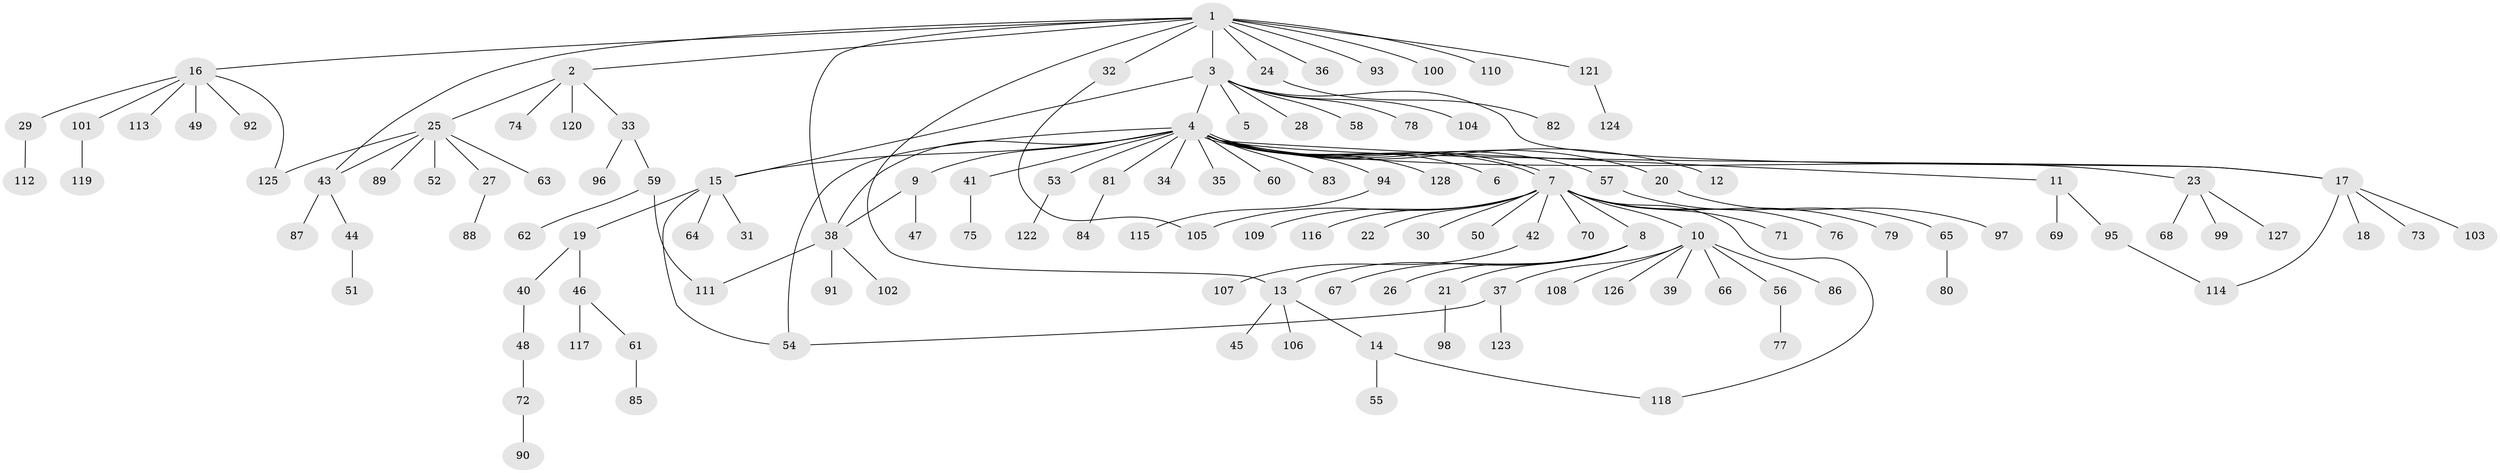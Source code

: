 // Generated by graph-tools (version 1.1) at 2025/01/03/09/25 03:01:44]
// undirected, 128 vertices, 141 edges
graph export_dot {
graph [start="1"]
  node [color=gray90,style=filled];
  1;
  2;
  3;
  4;
  5;
  6;
  7;
  8;
  9;
  10;
  11;
  12;
  13;
  14;
  15;
  16;
  17;
  18;
  19;
  20;
  21;
  22;
  23;
  24;
  25;
  26;
  27;
  28;
  29;
  30;
  31;
  32;
  33;
  34;
  35;
  36;
  37;
  38;
  39;
  40;
  41;
  42;
  43;
  44;
  45;
  46;
  47;
  48;
  49;
  50;
  51;
  52;
  53;
  54;
  55;
  56;
  57;
  58;
  59;
  60;
  61;
  62;
  63;
  64;
  65;
  66;
  67;
  68;
  69;
  70;
  71;
  72;
  73;
  74;
  75;
  76;
  77;
  78;
  79;
  80;
  81;
  82;
  83;
  84;
  85;
  86;
  87;
  88;
  89;
  90;
  91;
  92;
  93;
  94;
  95;
  96;
  97;
  98;
  99;
  100;
  101;
  102;
  103;
  104;
  105;
  106;
  107;
  108;
  109;
  110;
  111;
  112;
  113;
  114;
  115;
  116;
  117;
  118;
  119;
  120;
  121;
  122;
  123;
  124;
  125;
  126;
  127;
  128;
  1 -- 2;
  1 -- 3;
  1 -- 13;
  1 -- 16;
  1 -- 24;
  1 -- 32;
  1 -- 36;
  1 -- 38;
  1 -- 43;
  1 -- 93;
  1 -- 100;
  1 -- 110;
  1 -- 121;
  2 -- 25;
  2 -- 33;
  2 -- 74;
  2 -- 120;
  3 -- 4;
  3 -- 5;
  3 -- 15;
  3 -- 17;
  3 -- 28;
  3 -- 58;
  3 -- 78;
  3 -- 104;
  4 -- 6;
  4 -- 7;
  4 -- 7;
  4 -- 9;
  4 -- 11;
  4 -- 12;
  4 -- 15;
  4 -- 17;
  4 -- 20;
  4 -- 23;
  4 -- 34;
  4 -- 35;
  4 -- 38;
  4 -- 41;
  4 -- 53;
  4 -- 54;
  4 -- 57;
  4 -- 60;
  4 -- 81;
  4 -- 83;
  4 -- 94;
  4 -- 128;
  7 -- 8;
  7 -- 10;
  7 -- 22;
  7 -- 30;
  7 -- 42;
  7 -- 50;
  7 -- 70;
  7 -- 71;
  7 -- 76;
  7 -- 79;
  7 -- 105;
  7 -- 109;
  7 -- 116;
  7 -- 118;
  8 -- 13;
  8 -- 21;
  8 -- 26;
  8 -- 67;
  9 -- 38;
  9 -- 47;
  10 -- 37;
  10 -- 39;
  10 -- 56;
  10 -- 66;
  10 -- 86;
  10 -- 108;
  10 -- 126;
  11 -- 69;
  11 -- 95;
  13 -- 14;
  13 -- 45;
  13 -- 106;
  14 -- 55;
  14 -- 118;
  15 -- 19;
  15 -- 31;
  15 -- 54;
  15 -- 64;
  16 -- 29;
  16 -- 49;
  16 -- 92;
  16 -- 101;
  16 -- 113;
  16 -- 125;
  17 -- 18;
  17 -- 73;
  17 -- 103;
  17 -- 114;
  19 -- 40;
  19 -- 46;
  20 -- 97;
  21 -- 98;
  23 -- 68;
  23 -- 99;
  23 -- 127;
  24 -- 82;
  25 -- 27;
  25 -- 43;
  25 -- 52;
  25 -- 63;
  25 -- 89;
  25 -- 125;
  27 -- 88;
  29 -- 112;
  32 -- 105;
  33 -- 59;
  33 -- 96;
  37 -- 54;
  37 -- 123;
  38 -- 91;
  38 -- 102;
  38 -- 111;
  40 -- 48;
  41 -- 75;
  42 -- 107;
  43 -- 44;
  43 -- 87;
  44 -- 51;
  46 -- 61;
  46 -- 117;
  48 -- 72;
  53 -- 122;
  56 -- 77;
  57 -- 65;
  59 -- 62;
  59 -- 111;
  61 -- 85;
  65 -- 80;
  72 -- 90;
  81 -- 84;
  94 -- 115;
  95 -- 114;
  101 -- 119;
  121 -- 124;
}
